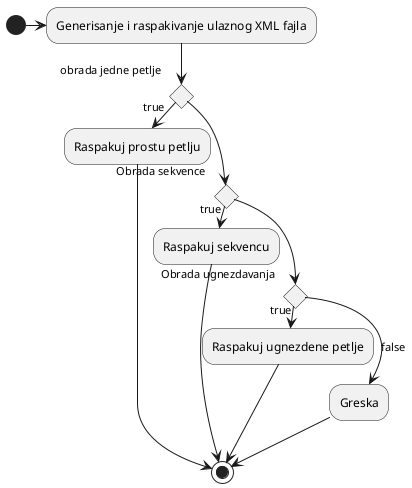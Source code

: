 @startuml
(*) -right--> "Generisanje i raspakivanje ulaznog XML fajla"
if "obrada jedne petlje" then
    -right-->[true]"Raspakuj prostu petlju" as prosta
else
    if  "Obrada sekvence" then
        -right-->[true]"Raspakuj sekvencu" as sekvenca
    else
        if "Obrada ugnezdavanja" then
            -right->[true] "Raspakuj ugnezdene petlje" as ugnezdena
        else
            -->[false]"Greska"
            -->(*)
        endif
    endif
endif
prosta --> (*)
ugnezdena --> (*)
sekvenca --> (*)
@enduml